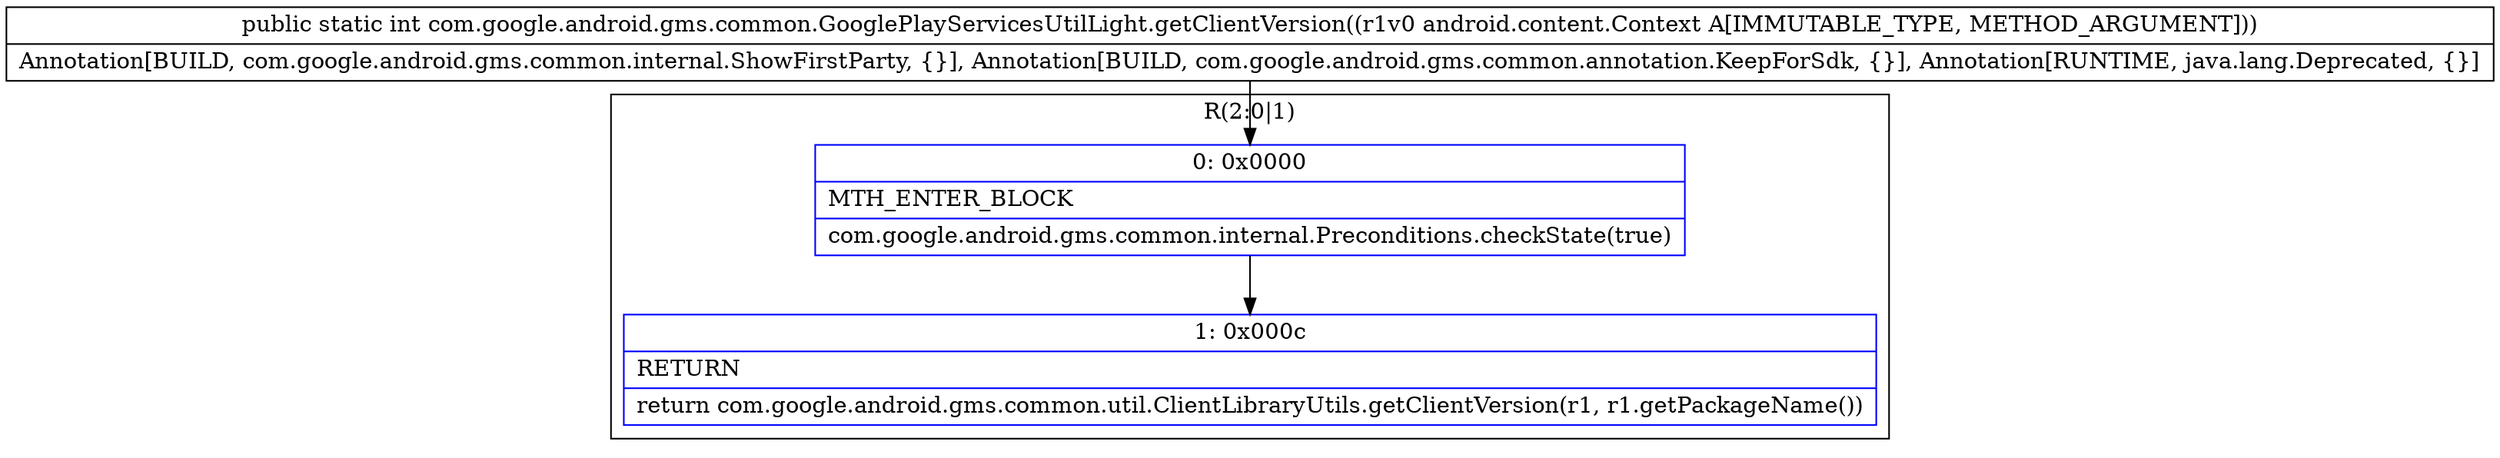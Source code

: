 digraph "CFG forcom.google.android.gms.common.GooglePlayServicesUtilLight.getClientVersion(Landroid\/content\/Context;)I" {
subgraph cluster_Region_154392711 {
label = "R(2:0|1)";
node [shape=record,color=blue];
Node_0 [shape=record,label="{0\:\ 0x0000|MTH_ENTER_BLOCK\l|com.google.android.gms.common.internal.Preconditions.checkState(true)\l}"];
Node_1 [shape=record,label="{1\:\ 0x000c|RETURN\l|return com.google.android.gms.common.util.ClientLibraryUtils.getClientVersion(r1, r1.getPackageName())\l}"];
}
MethodNode[shape=record,label="{public static int com.google.android.gms.common.GooglePlayServicesUtilLight.getClientVersion((r1v0 android.content.Context A[IMMUTABLE_TYPE, METHOD_ARGUMENT]))  | Annotation[BUILD, com.google.android.gms.common.internal.ShowFirstParty, \{\}], Annotation[BUILD, com.google.android.gms.common.annotation.KeepForSdk, \{\}], Annotation[RUNTIME, java.lang.Deprecated, \{\}]\l}"];
MethodNode -> Node_0;
Node_0 -> Node_1;
}

